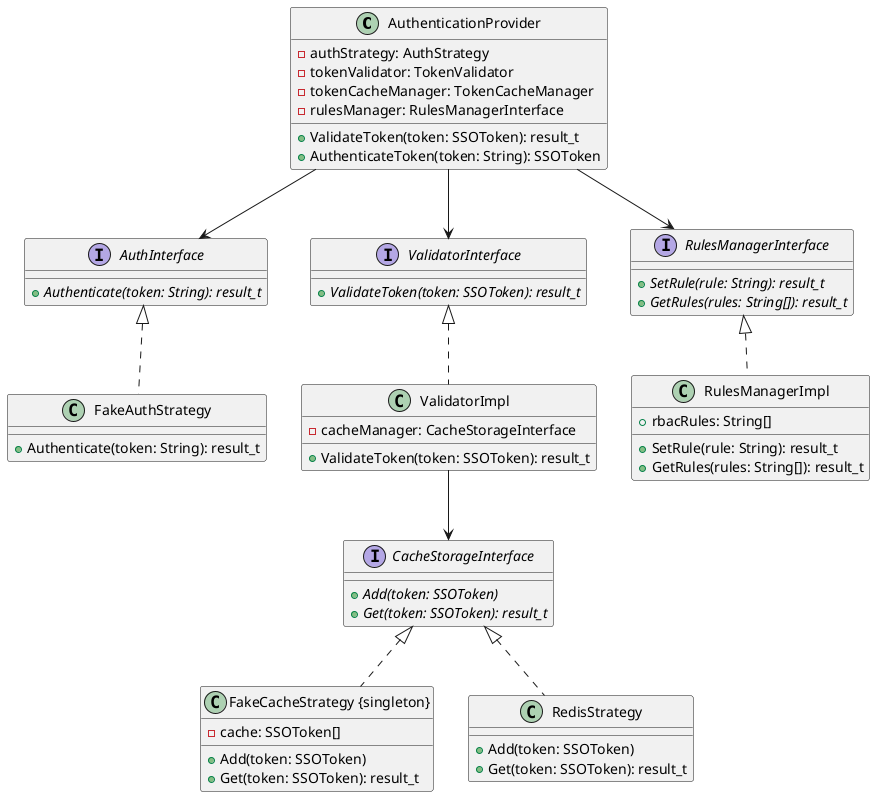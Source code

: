 @startuml
class AuthenticationProvider {
  -authStrategy: AuthStrategy
  -tokenValidator: TokenValidator
  -tokenCacheManager: TokenCacheManager
  -rulesManager: RulesManagerInterface
  +ValidateToken(token: SSOToken): result_t
  +AuthenticateToken(token: String): SSOToken
}

interface AuthInterface {
  {abstract} +Authenticate(token: String): result_t
}

class FakeAuthStrategy implements AuthInterface {
  +Authenticate(token: String): result_t
}

interface ValidatorInterface {
  {abstract} +ValidateToken(token: SSOToken): result_t
}

class ValidatorImpl implements ValidatorInterface {
  -cacheManager: CacheStorageInterface
  +ValidateToken(token: SSOToken): result_t
}

interface CacheStorageInterface {
  {abstract} +Add(token: SSOToken)
  {abstract} +Get(token: SSOToken): result_t
}

class "FakeCacheStrategy {singleton}" implements CacheStorageInterface {
  -cache: SSOToken[]
  +Add(token: SSOToken)
  +Get(token: SSOToken): result_t
}

class RedisStrategy implements CacheStorageInterface {
  +Add(token: SSOToken)
  +Get(token: SSOToken): result_t
}

interface RulesManagerInterface {
  {abstract} +SetRule(rule: String): result_t
  {abstract} +GetRules(rules: String[]): result_t
}

class RulesManagerImpl implements RulesManagerInterface {
  +rbacRules: String[]
  +SetRule(rule: String): result_t
  +GetRules(rules: String[]): result_t
}

AuthenticationProvider --> AuthInterface
AuthenticationProvider --> RulesManagerInterface
AuthenticationProvider --> ValidatorInterface
ValidatorImpl --> CacheStorageInterface
@enduml
